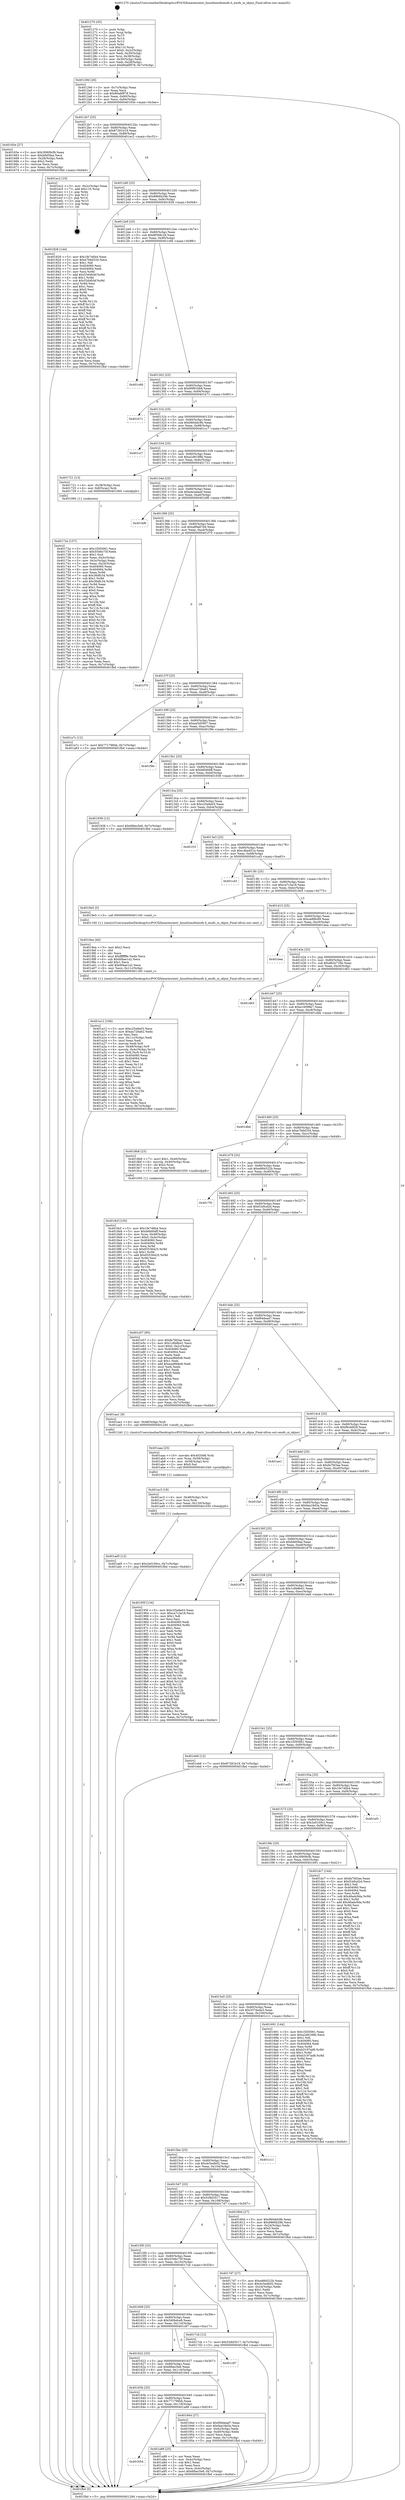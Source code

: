 digraph "0x401270" {
  label = "0x401270 (/mnt/c/Users/mathe/Desktop/tcc/POCII/binaries/extr_linuxfsexofsexofs.h_exofs_oi_objno_Final-ollvm.out::main(0))"
  labelloc = "t"
  node[shape=record]

  Entry [label="",width=0.3,height=0.3,shape=circle,fillcolor=black,style=filled]
  "0x40129d" [label="{
     0x40129d [26]\l
     | [instrs]\l
     &nbsp;&nbsp;0x40129d \<+3\>: mov -0x7c(%rbp),%eax\l
     &nbsp;&nbsp;0x4012a0 \<+2\>: mov %eax,%ecx\l
     &nbsp;&nbsp;0x4012a2 \<+6\>: sub $0x80a6f978,%ecx\l
     &nbsp;&nbsp;0x4012a8 \<+3\>: mov %eax,-0x80(%rbp)\l
     &nbsp;&nbsp;0x4012ab \<+6\>: mov %ecx,-0x84(%rbp)\l
     &nbsp;&nbsp;0x4012b1 \<+6\>: je 000000000040165e \<main+0x3ee\>\l
  }"]
  "0x40165e" [label="{
     0x40165e [27]\l
     | [instrs]\l
     &nbsp;&nbsp;0x40165e \<+5\>: mov $0x30809cfb,%eax\l
     &nbsp;&nbsp;0x401663 \<+5\>: mov $0xb9d5fae,%ecx\l
     &nbsp;&nbsp;0x401668 \<+3\>: mov -0x28(%rbp),%edx\l
     &nbsp;&nbsp;0x40166b \<+3\>: cmp $0x2,%edx\l
     &nbsp;&nbsp;0x40166e \<+3\>: cmovne %ecx,%eax\l
     &nbsp;&nbsp;0x401671 \<+3\>: mov %eax,-0x7c(%rbp)\l
     &nbsp;&nbsp;0x401674 \<+5\>: jmp 0000000000401fbd \<main+0xd4d\>\l
  }"]
  "0x4012b7" [label="{
     0x4012b7 [25]\l
     | [instrs]\l
     &nbsp;&nbsp;0x4012b7 \<+5\>: jmp 00000000004012bc \<main+0x4c\>\l
     &nbsp;&nbsp;0x4012bc \<+3\>: mov -0x80(%rbp),%eax\l
     &nbsp;&nbsp;0x4012bf \<+5\>: sub $0x87281b19,%eax\l
     &nbsp;&nbsp;0x4012c4 \<+6\>: mov %eax,-0x88(%rbp)\l
     &nbsp;&nbsp;0x4012ca \<+6\>: je 0000000000401ec2 \<main+0xc52\>\l
  }"]
  "0x401fbd" [label="{
     0x401fbd [5]\l
     | [instrs]\l
     &nbsp;&nbsp;0x401fbd \<+5\>: jmp 000000000040129d \<main+0x2d\>\l
  }"]
  "0x401270" [label="{
     0x401270 [45]\l
     | [instrs]\l
     &nbsp;&nbsp;0x401270 \<+1\>: push %rbp\l
     &nbsp;&nbsp;0x401271 \<+3\>: mov %rsp,%rbp\l
     &nbsp;&nbsp;0x401274 \<+2\>: push %r15\l
     &nbsp;&nbsp;0x401276 \<+2\>: push %r14\l
     &nbsp;&nbsp;0x401278 \<+2\>: push %r12\l
     &nbsp;&nbsp;0x40127a \<+1\>: push %rbx\l
     &nbsp;&nbsp;0x40127b \<+7\>: sub $0x110,%rsp\l
     &nbsp;&nbsp;0x401282 \<+7\>: movl $0x0,-0x2c(%rbp)\l
     &nbsp;&nbsp;0x401289 \<+3\>: mov %edi,-0x30(%rbp)\l
     &nbsp;&nbsp;0x40128c \<+4\>: mov %rsi,-0x38(%rbp)\l
     &nbsp;&nbsp;0x401290 \<+3\>: mov -0x30(%rbp),%edi\l
     &nbsp;&nbsp;0x401293 \<+3\>: mov %edi,-0x28(%rbp)\l
     &nbsp;&nbsp;0x401296 \<+7\>: movl $0x80a6f978,-0x7c(%rbp)\l
  }"]
  Exit [label="",width=0.3,height=0.3,shape=circle,fillcolor=black,style=filled,peripheries=2]
  "0x401ec2" [label="{
     0x401ec2 [19]\l
     | [instrs]\l
     &nbsp;&nbsp;0x401ec2 \<+3\>: mov -0x2c(%rbp),%eax\l
     &nbsp;&nbsp;0x401ec5 \<+7\>: add $0x110,%rsp\l
     &nbsp;&nbsp;0x401ecc \<+1\>: pop %rbx\l
     &nbsp;&nbsp;0x401ecd \<+2\>: pop %r12\l
     &nbsp;&nbsp;0x401ecf \<+2\>: pop %r14\l
     &nbsp;&nbsp;0x401ed1 \<+2\>: pop %r15\l
     &nbsp;&nbsp;0x401ed3 \<+1\>: pop %rbp\l
     &nbsp;&nbsp;0x401ed4 \<+1\>: ret\l
  }"]
  "0x4012d0" [label="{
     0x4012d0 [25]\l
     | [instrs]\l
     &nbsp;&nbsp;0x4012d0 \<+5\>: jmp 00000000004012d5 \<main+0x65\>\l
     &nbsp;&nbsp;0x4012d5 \<+3\>: mov -0x80(%rbp),%eax\l
     &nbsp;&nbsp;0x4012d8 \<+5\>: sub $0x8866b29b,%eax\l
     &nbsp;&nbsp;0x4012dd \<+6\>: mov %eax,-0x8c(%rbp)\l
     &nbsp;&nbsp;0x4012e3 \<+6\>: je 0000000000401828 \<main+0x5b8\>\l
  }"]
  "0x401ad5" [label="{
     0x401ad5 [12]\l
     | [instrs]\l
     &nbsp;&nbsp;0x401ad5 \<+7\>: movl $0x2e0100cc,-0x7c(%rbp)\l
     &nbsp;&nbsp;0x401adc \<+5\>: jmp 0000000000401fbd \<main+0xd4d\>\l
  }"]
  "0x401828" [label="{
     0x401828 [144]\l
     | [instrs]\l
     &nbsp;&nbsp;0x401828 \<+5\>: mov $0x1fe746b4,%eax\l
     &nbsp;&nbsp;0x40182d \<+5\>: mov $0xe7b6d334,%ecx\l
     &nbsp;&nbsp;0x401832 \<+2\>: mov $0x1,%dl\l
     &nbsp;&nbsp;0x401834 \<+7\>: mov 0x404060,%esi\l
     &nbsp;&nbsp;0x40183b \<+7\>: mov 0x404064,%edi\l
     &nbsp;&nbsp;0x401842 \<+3\>: mov %esi,%r8d\l
     &nbsp;&nbsp;0x401845 \<+7\>: add $0x53d4fcbf,%r8d\l
     &nbsp;&nbsp;0x40184c \<+4\>: sub $0x1,%r8d\l
     &nbsp;&nbsp;0x401850 \<+7\>: sub $0x53d4fcbf,%r8d\l
     &nbsp;&nbsp;0x401857 \<+4\>: imul %r8d,%esi\l
     &nbsp;&nbsp;0x40185b \<+3\>: and $0x1,%esi\l
     &nbsp;&nbsp;0x40185e \<+3\>: cmp $0x0,%esi\l
     &nbsp;&nbsp;0x401861 \<+4\>: sete %r9b\l
     &nbsp;&nbsp;0x401865 \<+3\>: cmp $0xa,%edi\l
     &nbsp;&nbsp;0x401868 \<+4\>: setl %r10b\l
     &nbsp;&nbsp;0x40186c \<+3\>: mov %r9b,%r11b\l
     &nbsp;&nbsp;0x40186f \<+4\>: xor $0xff,%r11b\l
     &nbsp;&nbsp;0x401873 \<+3\>: mov %r10b,%bl\l
     &nbsp;&nbsp;0x401876 \<+3\>: xor $0xff,%bl\l
     &nbsp;&nbsp;0x401879 \<+3\>: xor $0x1,%dl\l
     &nbsp;&nbsp;0x40187c \<+3\>: mov %r11b,%r14b\l
     &nbsp;&nbsp;0x40187f \<+4\>: and $0xff,%r14b\l
     &nbsp;&nbsp;0x401883 \<+3\>: and %dl,%r9b\l
     &nbsp;&nbsp;0x401886 \<+3\>: mov %bl,%r15b\l
     &nbsp;&nbsp;0x401889 \<+4\>: and $0xff,%r15b\l
     &nbsp;&nbsp;0x40188d \<+3\>: and %dl,%r10b\l
     &nbsp;&nbsp;0x401890 \<+3\>: or %r9b,%r14b\l
     &nbsp;&nbsp;0x401893 \<+3\>: or %r10b,%r15b\l
     &nbsp;&nbsp;0x401896 \<+3\>: xor %r15b,%r14b\l
     &nbsp;&nbsp;0x401899 \<+3\>: or %bl,%r11b\l
     &nbsp;&nbsp;0x40189c \<+4\>: xor $0xff,%r11b\l
     &nbsp;&nbsp;0x4018a0 \<+3\>: or $0x1,%dl\l
     &nbsp;&nbsp;0x4018a3 \<+3\>: and %dl,%r11b\l
     &nbsp;&nbsp;0x4018a6 \<+3\>: or %r11b,%r14b\l
     &nbsp;&nbsp;0x4018a9 \<+4\>: test $0x1,%r14b\l
     &nbsp;&nbsp;0x4018ad \<+3\>: cmovne %ecx,%eax\l
     &nbsp;&nbsp;0x4018b0 \<+3\>: mov %eax,-0x7c(%rbp)\l
     &nbsp;&nbsp;0x4018b3 \<+5\>: jmp 0000000000401fbd \<main+0xd4d\>\l
  }"]
  "0x4012e9" [label="{
     0x4012e9 [25]\l
     | [instrs]\l
     &nbsp;&nbsp;0x4012e9 \<+5\>: jmp 00000000004012ee \<main+0x7e\>\l
     &nbsp;&nbsp;0x4012ee \<+3\>: mov -0x80(%rbp),%eax\l
     &nbsp;&nbsp;0x4012f1 \<+5\>: sub $0x8f368c2d,%eax\l
     &nbsp;&nbsp;0x4012f6 \<+6\>: mov %eax,-0x90(%rbp)\l
     &nbsp;&nbsp;0x4012fc \<+6\>: je 0000000000401c66 \<main+0x9f6\>\l
  }"]
  "0x401ac3" [label="{
     0x401ac3 [18]\l
     | [instrs]\l
     &nbsp;&nbsp;0x401ac3 \<+4\>: mov -0x48(%rbp),%rsi\l
     &nbsp;&nbsp;0x401ac7 \<+3\>: mov %rsi,%rdi\l
     &nbsp;&nbsp;0x401aca \<+6\>: mov %eax,-0x120(%rbp)\l
     &nbsp;&nbsp;0x401ad0 \<+5\>: call 0000000000401030 \<free@plt\>\l
     | [calls]\l
     &nbsp;&nbsp;0x401030 \{1\} (unknown)\l
  }"]
  "0x401c66" [label="{
     0x401c66\l
  }", style=dashed]
  "0x401302" [label="{
     0x401302 [25]\l
     | [instrs]\l
     &nbsp;&nbsp;0x401302 \<+5\>: jmp 0000000000401307 \<main+0x97\>\l
     &nbsp;&nbsp;0x401307 \<+3\>: mov -0x80(%rbp),%eax\l
     &nbsp;&nbsp;0x40130a \<+5\>: sub $0x90f91bb8,%eax\l
     &nbsp;&nbsp;0x40130f \<+6\>: mov %eax,-0x94(%rbp)\l
     &nbsp;&nbsp;0x401315 \<+6\>: je 0000000000401b71 \<main+0x901\>\l
  }"]
  "0x401aaa" [label="{
     0x401aaa [25]\l
     | [instrs]\l
     &nbsp;&nbsp;0x401aaa \<+10\>: movabs $0x4020d6,%rdi\l
     &nbsp;&nbsp;0x401ab4 \<+4\>: mov %rax,-0x58(%rbp)\l
     &nbsp;&nbsp;0x401ab8 \<+4\>: mov -0x58(%rbp),%rsi\l
     &nbsp;&nbsp;0x401abc \<+2\>: mov $0x0,%al\l
     &nbsp;&nbsp;0x401abe \<+5\>: call 0000000000401040 \<printf@plt\>\l
     | [calls]\l
     &nbsp;&nbsp;0x401040 \{1\} (unknown)\l
  }"]
  "0x401b71" [label="{
     0x401b71\l
  }", style=dashed]
  "0x40131b" [label="{
     0x40131b [25]\l
     | [instrs]\l
     &nbsp;&nbsp;0x40131b \<+5\>: jmp 0000000000401320 \<main+0xb0\>\l
     &nbsp;&nbsp;0x401320 \<+3\>: mov -0x80(%rbp),%eax\l
     &nbsp;&nbsp;0x401323 \<+5\>: sub $0x960ddc9b,%eax\l
     &nbsp;&nbsp;0x401328 \<+6\>: mov %eax,-0x98(%rbp)\l
     &nbsp;&nbsp;0x40132e \<+6\>: je 0000000000401cc7 \<main+0xa57\>\l
  }"]
  "0x401654" [label="{
     0x401654\l
  }", style=dashed]
  "0x401cc7" [label="{
     0x401cc7\l
  }", style=dashed]
  "0x401334" [label="{
     0x401334 [25]\l
     | [instrs]\l
     &nbsp;&nbsp;0x401334 \<+5\>: jmp 0000000000401339 \<main+0xc9\>\l
     &nbsp;&nbsp;0x401339 \<+3\>: mov -0x80(%rbp),%eax\l
     &nbsp;&nbsp;0x40133c \<+5\>: sub $0xa2d6188b,%eax\l
     &nbsp;&nbsp;0x401341 \<+6\>: mov %eax,-0x9c(%rbp)\l
     &nbsp;&nbsp;0x401347 \<+6\>: je 0000000000401721 \<main+0x4b1\>\l
  }"]
  "0x401a88" [label="{
     0x401a88 [25]\l
     | [instrs]\l
     &nbsp;&nbsp;0x401a88 \<+2\>: xor %eax,%eax\l
     &nbsp;&nbsp;0x401a8a \<+3\>: mov -0x4c(%rbp),%ecx\l
     &nbsp;&nbsp;0x401a8d \<+3\>: sub $0x1,%eax\l
     &nbsp;&nbsp;0x401a90 \<+2\>: sub %eax,%ecx\l
     &nbsp;&nbsp;0x401a92 \<+3\>: mov %ecx,-0x4c(%rbp)\l
     &nbsp;&nbsp;0x401a95 \<+7\>: movl $0x6fbec5e6,-0x7c(%rbp)\l
     &nbsp;&nbsp;0x401a9c \<+5\>: jmp 0000000000401fbd \<main+0xd4d\>\l
  }"]
  "0x401721" [label="{
     0x401721 [13]\l
     | [instrs]\l
     &nbsp;&nbsp;0x401721 \<+4\>: mov -0x38(%rbp),%rax\l
     &nbsp;&nbsp;0x401725 \<+4\>: mov 0x8(%rax),%rdi\l
     &nbsp;&nbsp;0x401729 \<+5\>: call 0000000000401060 \<atoi@plt\>\l
     | [calls]\l
     &nbsp;&nbsp;0x401060 \{1\} (unknown)\l
  }"]
  "0x40134d" [label="{
     0x40134d [25]\l
     | [instrs]\l
     &nbsp;&nbsp;0x40134d \<+5\>: jmp 0000000000401352 \<main+0xe2\>\l
     &nbsp;&nbsp;0x401352 \<+3\>: mov -0x80(%rbp),%eax\l
     &nbsp;&nbsp;0x401355 \<+5\>: sub $0xa4cadaa0,%eax\l
     &nbsp;&nbsp;0x40135a \<+6\>: mov %eax,-0xa0(%rbp)\l
     &nbsp;&nbsp;0x401360 \<+6\>: je 0000000000401bf6 \<main+0x986\>\l
  }"]
  "0x401a12" [label="{
     0x401a12 [106]\l
     | [instrs]\l
     &nbsp;&nbsp;0x401a12 \<+5\>: mov $0xc25a9a03,%ecx\l
     &nbsp;&nbsp;0x401a17 \<+5\>: mov $0xaa726a62,%edx\l
     &nbsp;&nbsp;0x401a1c \<+2\>: xor %esi,%esi\l
     &nbsp;&nbsp;0x401a1e \<+6\>: mov -0x11c(%rbp),%edi\l
     &nbsp;&nbsp;0x401a24 \<+3\>: imul %eax,%edi\l
     &nbsp;&nbsp;0x401a27 \<+3\>: movslq %edi,%r8\l
     &nbsp;&nbsp;0x401a2a \<+4\>: mov -0x48(%rbp),%r9\l
     &nbsp;&nbsp;0x401a2e \<+4\>: movslq -0x4c(%rbp),%r10\l
     &nbsp;&nbsp;0x401a32 \<+4\>: mov %r8,(%r9,%r10,8)\l
     &nbsp;&nbsp;0x401a36 \<+7\>: mov 0x404060,%eax\l
     &nbsp;&nbsp;0x401a3d \<+7\>: mov 0x404064,%edi\l
     &nbsp;&nbsp;0x401a44 \<+3\>: sub $0x1,%esi\l
     &nbsp;&nbsp;0x401a47 \<+3\>: mov %eax,%r11d\l
     &nbsp;&nbsp;0x401a4a \<+3\>: add %esi,%r11d\l
     &nbsp;&nbsp;0x401a4d \<+4\>: imul %r11d,%eax\l
     &nbsp;&nbsp;0x401a51 \<+3\>: and $0x1,%eax\l
     &nbsp;&nbsp;0x401a54 \<+3\>: cmp $0x0,%eax\l
     &nbsp;&nbsp;0x401a57 \<+3\>: sete %bl\l
     &nbsp;&nbsp;0x401a5a \<+3\>: cmp $0xa,%edi\l
     &nbsp;&nbsp;0x401a5d \<+4\>: setl %r14b\l
     &nbsp;&nbsp;0x401a61 \<+3\>: mov %bl,%r15b\l
     &nbsp;&nbsp;0x401a64 \<+3\>: and %r14b,%r15b\l
     &nbsp;&nbsp;0x401a67 \<+3\>: xor %r14b,%bl\l
     &nbsp;&nbsp;0x401a6a \<+3\>: or %bl,%r15b\l
     &nbsp;&nbsp;0x401a6d \<+4\>: test $0x1,%r15b\l
     &nbsp;&nbsp;0x401a71 \<+3\>: cmovne %edx,%ecx\l
     &nbsp;&nbsp;0x401a74 \<+3\>: mov %ecx,-0x7c(%rbp)\l
     &nbsp;&nbsp;0x401a77 \<+5\>: jmp 0000000000401fbd \<main+0xd4d\>\l
  }"]
  "0x401bf6" [label="{
     0x401bf6\l
  }", style=dashed]
  "0x401366" [label="{
     0x401366 [25]\l
     | [instrs]\l
     &nbsp;&nbsp;0x401366 \<+5\>: jmp 000000000040136b \<main+0xfb\>\l
     &nbsp;&nbsp;0x40136b \<+3\>: mov -0x80(%rbp),%eax\l
     &nbsp;&nbsp;0x40136e \<+5\>: sub $0xa89a87d4,%eax\l
     &nbsp;&nbsp;0x401373 \<+6\>: mov %eax,-0xa4(%rbp)\l
     &nbsp;&nbsp;0x401379 \<+6\>: je 0000000000401f70 \<main+0xd00\>\l
  }"]
  "0x4019ea" [label="{
     0x4019ea [40]\l
     | [instrs]\l
     &nbsp;&nbsp;0x4019ea \<+5\>: mov $0x2,%ecx\l
     &nbsp;&nbsp;0x4019ef \<+1\>: cltd\l
     &nbsp;&nbsp;0x4019f0 \<+2\>: idiv %ecx\l
     &nbsp;&nbsp;0x4019f2 \<+6\>: imul $0xfffffffe,%edx,%ecx\l
     &nbsp;&nbsp;0x4019f8 \<+6\>: sub $0x6f4ae1a2,%ecx\l
     &nbsp;&nbsp;0x4019fe \<+3\>: add $0x1,%ecx\l
     &nbsp;&nbsp;0x401a01 \<+6\>: add $0x6f4ae1a2,%ecx\l
     &nbsp;&nbsp;0x401a07 \<+6\>: mov %ecx,-0x11c(%rbp)\l
     &nbsp;&nbsp;0x401a0d \<+5\>: call 0000000000401160 \<next_i\>\l
     | [calls]\l
     &nbsp;&nbsp;0x401160 \{1\} (/mnt/c/Users/mathe/Desktop/tcc/POCII/binaries/extr_linuxfsexofsexofs.h_exofs_oi_objno_Final-ollvm.out::next_i)\l
  }"]
  "0x401f70" [label="{
     0x401f70\l
  }", style=dashed]
  "0x40137f" [label="{
     0x40137f [25]\l
     | [instrs]\l
     &nbsp;&nbsp;0x40137f \<+5\>: jmp 0000000000401384 \<main+0x114\>\l
     &nbsp;&nbsp;0x401384 \<+3\>: mov -0x80(%rbp),%eax\l
     &nbsp;&nbsp;0x401387 \<+5\>: sub $0xaa726a62,%eax\l
     &nbsp;&nbsp;0x40138c \<+6\>: mov %eax,-0xa8(%rbp)\l
     &nbsp;&nbsp;0x401392 \<+6\>: je 0000000000401a7c \<main+0x80c\>\l
  }"]
  "0x40163b" [label="{
     0x40163b [25]\l
     | [instrs]\l
     &nbsp;&nbsp;0x40163b \<+5\>: jmp 0000000000401640 \<main+0x3d0\>\l
     &nbsp;&nbsp;0x401640 \<+3\>: mov -0x80(%rbp),%eax\l
     &nbsp;&nbsp;0x401643 \<+5\>: sub $0x771796bb,%eax\l
     &nbsp;&nbsp;0x401648 \<+6\>: mov %eax,-0x118(%rbp)\l
     &nbsp;&nbsp;0x40164e \<+6\>: je 0000000000401a88 \<main+0x818\>\l
  }"]
  "0x401a7c" [label="{
     0x401a7c [12]\l
     | [instrs]\l
     &nbsp;&nbsp;0x401a7c \<+7\>: movl $0x771796bb,-0x7c(%rbp)\l
     &nbsp;&nbsp;0x401a83 \<+5\>: jmp 0000000000401fbd \<main+0xd4d\>\l
  }"]
  "0x401398" [label="{
     0x401398 [25]\l
     | [instrs]\l
     &nbsp;&nbsp;0x401398 \<+5\>: jmp 000000000040139d \<main+0x12d\>\l
     &nbsp;&nbsp;0x40139d \<+3\>: mov -0x80(%rbp),%eax\l
     &nbsp;&nbsp;0x4013a0 \<+5\>: sub $0xae5d5907,%eax\l
     &nbsp;&nbsp;0x4013a5 \<+6\>: mov %eax,-0xac(%rbp)\l
     &nbsp;&nbsp;0x4013ab \<+6\>: je 0000000000401f9e \<main+0xd2e\>\l
  }"]
  "0x401944" [label="{
     0x401944 [27]\l
     | [instrs]\l
     &nbsp;&nbsp;0x401944 \<+5\>: mov $0xf94dead7,%eax\l
     &nbsp;&nbsp;0x401949 \<+5\>: mov $0xfaa18d3a,%ecx\l
     &nbsp;&nbsp;0x40194e \<+3\>: mov -0x4c(%rbp),%edx\l
     &nbsp;&nbsp;0x401951 \<+3\>: cmp -0x40(%rbp),%edx\l
     &nbsp;&nbsp;0x401954 \<+3\>: cmovl %ecx,%eax\l
     &nbsp;&nbsp;0x401957 \<+3\>: mov %eax,-0x7c(%rbp)\l
     &nbsp;&nbsp;0x40195a \<+5\>: jmp 0000000000401fbd \<main+0xd4d\>\l
  }"]
  "0x401f9e" [label="{
     0x401f9e\l
  }", style=dashed]
  "0x4013b1" [label="{
     0x4013b1 [25]\l
     | [instrs]\l
     &nbsp;&nbsp;0x4013b1 \<+5\>: jmp 00000000004013b6 \<main+0x146\>\l
     &nbsp;&nbsp;0x4013b6 \<+3\>: mov -0x80(%rbp),%eax\l
     &nbsp;&nbsp;0x4013b9 \<+5\>: sub $0xb6bfd4ff,%eax\l
     &nbsp;&nbsp;0x4013be \<+6\>: mov %eax,-0xb0(%rbp)\l
     &nbsp;&nbsp;0x4013c4 \<+6\>: je 0000000000401938 \<main+0x6c8\>\l
  }"]
  "0x401622" [label="{
     0x401622 [25]\l
     | [instrs]\l
     &nbsp;&nbsp;0x401622 \<+5\>: jmp 0000000000401627 \<main+0x3b7\>\l
     &nbsp;&nbsp;0x401627 \<+3\>: mov -0x80(%rbp),%eax\l
     &nbsp;&nbsp;0x40162a \<+5\>: sub $0x6fbec5e6,%eax\l
     &nbsp;&nbsp;0x40162f \<+6\>: mov %eax,-0x114(%rbp)\l
     &nbsp;&nbsp;0x401635 \<+6\>: je 0000000000401944 \<main+0x6d4\>\l
  }"]
  "0x401938" [label="{
     0x401938 [12]\l
     | [instrs]\l
     &nbsp;&nbsp;0x401938 \<+7\>: movl $0x6fbec5e6,-0x7c(%rbp)\l
     &nbsp;&nbsp;0x40193f \<+5\>: jmp 0000000000401fbd \<main+0xd4d\>\l
  }"]
  "0x4013ca" [label="{
     0x4013ca [25]\l
     | [instrs]\l
     &nbsp;&nbsp;0x4013ca \<+5\>: jmp 00000000004013cf \<main+0x15f\>\l
     &nbsp;&nbsp;0x4013cf \<+3\>: mov -0x80(%rbp),%eax\l
     &nbsp;&nbsp;0x4013d2 \<+5\>: sub $0xc25a9a03,%eax\l
     &nbsp;&nbsp;0x4013d7 \<+6\>: mov %eax,-0xb4(%rbp)\l
     &nbsp;&nbsp;0x4013dd \<+6\>: je 0000000000401f1f \<main+0xcaf\>\l
  }"]
  "0x401c87" [label="{
     0x401c87\l
  }", style=dashed]
  "0x401f1f" [label="{
     0x401f1f\l
  }", style=dashed]
  "0x4013e3" [label="{
     0x4013e3 [25]\l
     | [instrs]\l
     &nbsp;&nbsp;0x4013e3 \<+5\>: jmp 00000000004013e8 \<main+0x178\>\l
     &nbsp;&nbsp;0x4013e8 \<+3\>: mov -0x80(%rbp),%eax\l
     &nbsp;&nbsp;0x4013eb \<+5\>: sub $0xc4bed51e,%eax\l
     &nbsp;&nbsp;0x4013f0 \<+6\>: mov %eax,-0xb8(%rbp)\l
     &nbsp;&nbsp;0x4013f6 \<+6\>: je 0000000000401cd3 \<main+0xa63\>\l
  }"]
  "0x4018cf" [label="{
     0x4018cf [105]\l
     | [instrs]\l
     &nbsp;&nbsp;0x4018cf \<+5\>: mov $0x1fe746b4,%ecx\l
     &nbsp;&nbsp;0x4018d4 \<+5\>: mov $0xb6bfd4ff,%edx\l
     &nbsp;&nbsp;0x4018d9 \<+4\>: mov %rax,-0x48(%rbp)\l
     &nbsp;&nbsp;0x4018dd \<+7\>: movl $0x0,-0x4c(%rbp)\l
     &nbsp;&nbsp;0x4018e4 \<+7\>: mov 0x404060,%esi\l
     &nbsp;&nbsp;0x4018eb \<+8\>: mov 0x404064,%r8d\l
     &nbsp;&nbsp;0x4018f3 \<+3\>: mov %esi,%r9d\l
     &nbsp;&nbsp;0x4018f6 \<+7\>: sub $0x65536425,%r9d\l
     &nbsp;&nbsp;0x4018fd \<+4\>: sub $0x1,%r9d\l
     &nbsp;&nbsp;0x401901 \<+7\>: add $0x65536425,%r9d\l
     &nbsp;&nbsp;0x401908 \<+4\>: imul %r9d,%esi\l
     &nbsp;&nbsp;0x40190c \<+3\>: and $0x1,%esi\l
     &nbsp;&nbsp;0x40190f \<+3\>: cmp $0x0,%esi\l
     &nbsp;&nbsp;0x401912 \<+4\>: sete %r10b\l
     &nbsp;&nbsp;0x401916 \<+4\>: cmp $0xa,%r8d\l
     &nbsp;&nbsp;0x40191a \<+4\>: setl %r11b\l
     &nbsp;&nbsp;0x40191e \<+3\>: mov %r10b,%bl\l
     &nbsp;&nbsp;0x401921 \<+3\>: and %r11b,%bl\l
     &nbsp;&nbsp;0x401924 \<+3\>: xor %r11b,%r10b\l
     &nbsp;&nbsp;0x401927 \<+3\>: or %r10b,%bl\l
     &nbsp;&nbsp;0x40192a \<+3\>: test $0x1,%bl\l
     &nbsp;&nbsp;0x40192d \<+3\>: cmovne %edx,%ecx\l
     &nbsp;&nbsp;0x401930 \<+3\>: mov %ecx,-0x7c(%rbp)\l
     &nbsp;&nbsp;0x401933 \<+5\>: jmp 0000000000401fbd \<main+0xd4d\>\l
  }"]
  "0x401cd3" [label="{
     0x401cd3\l
  }", style=dashed]
  "0x4013fc" [label="{
     0x4013fc [25]\l
     | [instrs]\l
     &nbsp;&nbsp;0x4013fc \<+5\>: jmp 0000000000401401 \<main+0x191\>\l
     &nbsp;&nbsp;0x401401 \<+3\>: mov -0x80(%rbp),%eax\l
     &nbsp;&nbsp;0x401404 \<+5\>: sub $0xca7c3a18,%eax\l
     &nbsp;&nbsp;0x401409 \<+6\>: mov %eax,-0xbc(%rbp)\l
     &nbsp;&nbsp;0x40140f \<+6\>: je 00000000004019e5 \<main+0x775\>\l
  }"]
  "0x401609" [label="{
     0x401609 [25]\l
     | [instrs]\l
     &nbsp;&nbsp;0x401609 \<+5\>: jmp 000000000040160e \<main+0x39e\>\l
     &nbsp;&nbsp;0x40160e \<+3\>: mov -0x80(%rbp),%eax\l
     &nbsp;&nbsp;0x401611 \<+5\>: sub $0x5d0bdce8,%eax\l
     &nbsp;&nbsp;0x401616 \<+6\>: mov %eax,-0x110(%rbp)\l
     &nbsp;&nbsp;0x40161c \<+6\>: je 0000000000401c87 \<main+0xa17\>\l
  }"]
  "0x4019e5" [label="{
     0x4019e5 [5]\l
     | [instrs]\l
     &nbsp;&nbsp;0x4019e5 \<+5\>: call 0000000000401160 \<next_i\>\l
     | [calls]\l
     &nbsp;&nbsp;0x401160 \{1\} (/mnt/c/Users/mathe/Desktop/tcc/POCII/binaries/extr_linuxfsexofsexofs.h_exofs_oi_objno_Final-ollvm.out::next_i)\l
  }"]
  "0x401415" [label="{
     0x401415 [25]\l
     | [instrs]\l
     &nbsp;&nbsp;0x401415 \<+5\>: jmp 000000000040141a \<main+0x1aa\>\l
     &nbsp;&nbsp;0x40141a \<+3\>: mov -0x80(%rbp),%eax\l
     &nbsp;&nbsp;0x40141d \<+5\>: sub $0xce8f9c69,%eax\l
     &nbsp;&nbsp;0x401422 \<+6\>: mov %eax,-0xc0(%rbp)\l
     &nbsp;&nbsp;0x401428 \<+6\>: je 0000000000401bea \<main+0x97a\>\l
  }"]
  "0x4017cb" [label="{
     0x4017cb [12]\l
     | [instrs]\l
     &nbsp;&nbsp;0x4017cb \<+7\>: movl $0x528d3517,-0x7c(%rbp)\l
     &nbsp;&nbsp;0x4017d2 \<+5\>: jmp 0000000000401fbd \<main+0xd4d\>\l
  }"]
  "0x401bea" [label="{
     0x401bea\l
  }", style=dashed]
  "0x40142e" [label="{
     0x40142e [25]\l
     | [instrs]\l
     &nbsp;&nbsp;0x40142e \<+5\>: jmp 0000000000401433 \<main+0x1c3\>\l
     &nbsp;&nbsp;0x401433 \<+3\>: mov -0x80(%rbp),%eax\l
     &nbsp;&nbsp;0x401436 \<+5\>: sub $0xd62e716b,%eax\l
     &nbsp;&nbsp;0x40143b \<+6\>: mov %eax,-0xc4(%rbp)\l
     &nbsp;&nbsp;0x401441 \<+6\>: je 0000000000401d63 \<main+0xaf3\>\l
  }"]
  "0x4015f0" [label="{
     0x4015f0 [25]\l
     | [instrs]\l
     &nbsp;&nbsp;0x4015f0 \<+5\>: jmp 00000000004015f5 \<main+0x385\>\l
     &nbsp;&nbsp;0x4015f5 \<+3\>: mov -0x80(%rbp),%eax\l
     &nbsp;&nbsp;0x4015f8 \<+5\>: sub $0x5546c75f,%eax\l
     &nbsp;&nbsp;0x4015fd \<+6\>: mov %eax,-0x10c(%rbp)\l
     &nbsp;&nbsp;0x401603 \<+6\>: je 00000000004017cb \<main+0x55b\>\l
  }"]
  "0x401d63" [label="{
     0x401d63\l
  }", style=dashed]
  "0x401447" [label="{
     0x401447 [25]\l
     | [instrs]\l
     &nbsp;&nbsp;0x401447 \<+5\>: jmp 000000000040144c \<main+0x1dc\>\l
     &nbsp;&nbsp;0x40144c \<+3\>: mov -0x80(%rbp),%eax\l
     &nbsp;&nbsp;0x40144f \<+5\>: sub $0xe16098e7,%eax\l
     &nbsp;&nbsp;0x401454 \<+6\>: mov %eax,-0xc8(%rbp)\l
     &nbsp;&nbsp;0x40145a \<+6\>: je 0000000000401dbb \<main+0xb4b\>\l
  }"]
  "0x4017d7" [label="{
     0x4017d7 [27]\l
     | [instrs]\l
     &nbsp;&nbsp;0x4017d7 \<+5\>: mov $0xe884522b,%eax\l
     &nbsp;&nbsp;0x4017dc \<+5\>: mov $0x4c5edb02,%ecx\l
     &nbsp;&nbsp;0x4017e1 \<+3\>: mov -0x24(%rbp),%edx\l
     &nbsp;&nbsp;0x4017e4 \<+3\>: cmp $0x1,%edx\l
     &nbsp;&nbsp;0x4017e7 \<+3\>: cmovl %ecx,%eax\l
     &nbsp;&nbsp;0x4017ea \<+3\>: mov %eax,-0x7c(%rbp)\l
     &nbsp;&nbsp;0x4017ed \<+5\>: jmp 0000000000401fbd \<main+0xd4d\>\l
  }"]
  "0x401dbb" [label="{
     0x401dbb\l
  }", style=dashed]
  "0x401460" [label="{
     0x401460 [25]\l
     | [instrs]\l
     &nbsp;&nbsp;0x401460 \<+5\>: jmp 0000000000401465 \<main+0x1f5\>\l
     &nbsp;&nbsp;0x401465 \<+3\>: mov -0x80(%rbp),%eax\l
     &nbsp;&nbsp;0x401468 \<+5\>: sub $0xe7b6d334,%eax\l
     &nbsp;&nbsp;0x40146d \<+6\>: mov %eax,-0xcc(%rbp)\l
     &nbsp;&nbsp;0x401473 \<+6\>: je 00000000004018b8 \<main+0x648\>\l
  }"]
  "0x4015d7" [label="{
     0x4015d7 [25]\l
     | [instrs]\l
     &nbsp;&nbsp;0x4015d7 \<+5\>: jmp 00000000004015dc \<main+0x36c\>\l
     &nbsp;&nbsp;0x4015dc \<+3\>: mov -0x80(%rbp),%eax\l
     &nbsp;&nbsp;0x4015df \<+5\>: sub $0x528d3517,%eax\l
     &nbsp;&nbsp;0x4015e4 \<+6\>: mov %eax,-0x108(%rbp)\l
     &nbsp;&nbsp;0x4015ea \<+6\>: je 00000000004017d7 \<main+0x567\>\l
  }"]
  "0x4018b8" [label="{
     0x4018b8 [23]\l
     | [instrs]\l
     &nbsp;&nbsp;0x4018b8 \<+7\>: movl $0x1,-0x40(%rbp)\l
     &nbsp;&nbsp;0x4018bf \<+4\>: movslq -0x40(%rbp),%rax\l
     &nbsp;&nbsp;0x4018c3 \<+4\>: shl $0x3,%rax\l
     &nbsp;&nbsp;0x4018c7 \<+3\>: mov %rax,%rdi\l
     &nbsp;&nbsp;0x4018ca \<+5\>: call 0000000000401050 \<malloc@plt\>\l
     | [calls]\l
     &nbsp;&nbsp;0x401050 \{1\} (unknown)\l
  }"]
  "0x401479" [label="{
     0x401479 [25]\l
     | [instrs]\l
     &nbsp;&nbsp;0x401479 \<+5\>: jmp 000000000040147e \<main+0x20e\>\l
     &nbsp;&nbsp;0x40147e \<+3\>: mov -0x80(%rbp),%eax\l
     &nbsp;&nbsp;0x401481 \<+5\>: sub $0xe884522b,%eax\l
     &nbsp;&nbsp;0x401486 \<+6\>: mov %eax,-0xd0(%rbp)\l
     &nbsp;&nbsp;0x40148c \<+6\>: je 00000000004017f2 \<main+0x582\>\l
  }"]
  "0x40180d" [label="{
     0x40180d [27]\l
     | [instrs]\l
     &nbsp;&nbsp;0x40180d \<+5\>: mov $0x960ddc9b,%eax\l
     &nbsp;&nbsp;0x401812 \<+5\>: mov $0x8866b29b,%ecx\l
     &nbsp;&nbsp;0x401817 \<+3\>: mov -0x24(%rbp),%edx\l
     &nbsp;&nbsp;0x40181a \<+3\>: cmp $0x0,%edx\l
     &nbsp;&nbsp;0x40181d \<+3\>: cmove %ecx,%eax\l
     &nbsp;&nbsp;0x401820 \<+3\>: mov %eax,-0x7c(%rbp)\l
     &nbsp;&nbsp;0x401823 \<+5\>: jmp 0000000000401fbd \<main+0xd4d\>\l
  }"]
  "0x4017f2" [label="{
     0x4017f2\l
  }", style=dashed]
  "0x401492" [label="{
     0x401492 [25]\l
     | [instrs]\l
     &nbsp;&nbsp;0x401492 \<+5\>: jmp 0000000000401497 \<main+0x227\>\l
     &nbsp;&nbsp;0x401497 \<+3\>: mov -0x80(%rbp),%eax\l
     &nbsp;&nbsp;0x40149a \<+5\>: sub $0xf1b9cd2d,%eax\l
     &nbsp;&nbsp;0x40149f \<+6\>: mov %eax,-0xd4(%rbp)\l
     &nbsp;&nbsp;0x4014a5 \<+6\>: je 0000000000401e57 \<main+0xbe7\>\l
  }"]
  "0x4015be" [label="{
     0x4015be [25]\l
     | [instrs]\l
     &nbsp;&nbsp;0x4015be \<+5\>: jmp 00000000004015c3 \<main+0x353\>\l
     &nbsp;&nbsp;0x4015c3 \<+3\>: mov -0x80(%rbp),%eax\l
     &nbsp;&nbsp;0x4015c6 \<+5\>: sub $0x4c5edb02,%eax\l
     &nbsp;&nbsp;0x4015cb \<+6\>: mov %eax,-0x104(%rbp)\l
     &nbsp;&nbsp;0x4015d1 \<+6\>: je 000000000040180d \<main+0x59d\>\l
  }"]
  "0x401e57" [label="{
     0x401e57 [95]\l
     | [instrs]\l
     &nbsp;&nbsp;0x401e57 \<+5\>: mov $0xfa7fd3ae,%eax\l
     &nbsp;&nbsp;0x401e5c \<+5\>: mov $0x1c6b8b41,%ecx\l
     &nbsp;&nbsp;0x401e61 \<+7\>: movl $0x0,-0x2c(%rbp)\l
     &nbsp;&nbsp;0x401e68 \<+7\>: mov 0x404060,%edx\l
     &nbsp;&nbsp;0x401e6f \<+7\>: mov 0x404064,%esi\l
     &nbsp;&nbsp;0x401e76 \<+2\>: mov %edx,%edi\l
     &nbsp;&nbsp;0x401e78 \<+6\>: sub $0xead6b6e8,%edi\l
     &nbsp;&nbsp;0x401e7e \<+3\>: sub $0x1,%edi\l
     &nbsp;&nbsp;0x401e81 \<+6\>: add $0xead6b6e8,%edi\l
     &nbsp;&nbsp;0x401e87 \<+3\>: imul %edi,%edx\l
     &nbsp;&nbsp;0x401e8a \<+3\>: and $0x1,%edx\l
     &nbsp;&nbsp;0x401e8d \<+3\>: cmp $0x0,%edx\l
     &nbsp;&nbsp;0x401e90 \<+4\>: sete %r8b\l
     &nbsp;&nbsp;0x401e94 \<+3\>: cmp $0xa,%esi\l
     &nbsp;&nbsp;0x401e97 \<+4\>: setl %r9b\l
     &nbsp;&nbsp;0x401e9b \<+3\>: mov %r8b,%r10b\l
     &nbsp;&nbsp;0x401e9e \<+3\>: and %r9b,%r10b\l
     &nbsp;&nbsp;0x401ea1 \<+3\>: xor %r9b,%r8b\l
     &nbsp;&nbsp;0x401ea4 \<+3\>: or %r8b,%r10b\l
     &nbsp;&nbsp;0x401ea7 \<+4\>: test $0x1,%r10b\l
     &nbsp;&nbsp;0x401eab \<+3\>: cmovne %ecx,%eax\l
     &nbsp;&nbsp;0x401eae \<+3\>: mov %eax,-0x7c(%rbp)\l
     &nbsp;&nbsp;0x401eb1 \<+5\>: jmp 0000000000401fbd \<main+0xd4d\>\l
  }"]
  "0x4014ab" [label="{
     0x4014ab [25]\l
     | [instrs]\l
     &nbsp;&nbsp;0x4014ab \<+5\>: jmp 00000000004014b0 \<main+0x240\>\l
     &nbsp;&nbsp;0x4014b0 \<+3\>: mov -0x80(%rbp),%eax\l
     &nbsp;&nbsp;0x4014b3 \<+5\>: sub $0xf94dead7,%eax\l
     &nbsp;&nbsp;0x4014b8 \<+6\>: mov %eax,-0xd8(%rbp)\l
     &nbsp;&nbsp;0x4014be \<+6\>: je 0000000000401aa1 \<main+0x831\>\l
  }"]
  "0x401c11" [label="{
     0x401c11\l
  }", style=dashed]
  "0x401aa1" [label="{
     0x401aa1 [9]\l
     | [instrs]\l
     &nbsp;&nbsp;0x401aa1 \<+4\>: mov -0x48(%rbp),%rdi\l
     &nbsp;&nbsp;0x401aa5 \<+5\>: call 0000000000401240 \<exofs_oi_objno\>\l
     | [calls]\l
     &nbsp;&nbsp;0x401240 \{1\} (/mnt/c/Users/mathe/Desktop/tcc/POCII/binaries/extr_linuxfsexofsexofs.h_exofs_oi_objno_Final-ollvm.out::exofs_oi_objno)\l
  }"]
  "0x4014c4" [label="{
     0x4014c4 [25]\l
     | [instrs]\l
     &nbsp;&nbsp;0x4014c4 \<+5\>: jmp 00000000004014c9 \<main+0x259\>\l
     &nbsp;&nbsp;0x4014c9 \<+3\>: mov -0x80(%rbp),%eax\l
     &nbsp;&nbsp;0x4014cc \<+5\>: sub $0xf9cddf28,%eax\l
     &nbsp;&nbsp;0x4014d1 \<+6\>: mov %eax,-0xdc(%rbp)\l
     &nbsp;&nbsp;0x4014d7 \<+6\>: je 0000000000401ae1 \<main+0x871\>\l
  }"]
  "0x40172e" [label="{
     0x40172e [157]\l
     | [instrs]\l
     &nbsp;&nbsp;0x40172e \<+5\>: mov $0x1f293061,%ecx\l
     &nbsp;&nbsp;0x401733 \<+5\>: mov $0x5546c75f,%edx\l
     &nbsp;&nbsp;0x401738 \<+3\>: mov $0x1,%sil\l
     &nbsp;&nbsp;0x40173b \<+3\>: mov %eax,-0x3c(%rbp)\l
     &nbsp;&nbsp;0x40173e \<+3\>: mov -0x3c(%rbp),%eax\l
     &nbsp;&nbsp;0x401741 \<+3\>: mov %eax,-0x24(%rbp)\l
     &nbsp;&nbsp;0x401744 \<+7\>: mov 0x404060,%eax\l
     &nbsp;&nbsp;0x40174b \<+8\>: mov 0x404064,%r8d\l
     &nbsp;&nbsp;0x401753 \<+3\>: mov %eax,%r9d\l
     &nbsp;&nbsp;0x401756 \<+7\>: sub $0x36dfc34,%r9d\l
     &nbsp;&nbsp;0x40175d \<+4\>: sub $0x1,%r9d\l
     &nbsp;&nbsp;0x401761 \<+7\>: add $0x36dfc34,%r9d\l
     &nbsp;&nbsp;0x401768 \<+4\>: imul %r9d,%eax\l
     &nbsp;&nbsp;0x40176c \<+3\>: and $0x1,%eax\l
     &nbsp;&nbsp;0x40176f \<+3\>: cmp $0x0,%eax\l
     &nbsp;&nbsp;0x401772 \<+4\>: sete %r10b\l
     &nbsp;&nbsp;0x401776 \<+4\>: cmp $0xa,%r8d\l
     &nbsp;&nbsp;0x40177a \<+4\>: setl %r11b\l
     &nbsp;&nbsp;0x40177e \<+3\>: mov %r10b,%bl\l
     &nbsp;&nbsp;0x401781 \<+3\>: xor $0xff,%bl\l
     &nbsp;&nbsp;0x401784 \<+3\>: mov %r11b,%r14b\l
     &nbsp;&nbsp;0x401787 \<+4\>: xor $0xff,%r14b\l
     &nbsp;&nbsp;0x40178b \<+4\>: xor $0x0,%sil\l
     &nbsp;&nbsp;0x40178f \<+3\>: mov %bl,%r15b\l
     &nbsp;&nbsp;0x401792 \<+4\>: and $0x0,%r15b\l
     &nbsp;&nbsp;0x401796 \<+3\>: and %sil,%r10b\l
     &nbsp;&nbsp;0x401799 \<+3\>: mov %r14b,%r12b\l
     &nbsp;&nbsp;0x40179c \<+4\>: and $0x0,%r12b\l
     &nbsp;&nbsp;0x4017a0 \<+3\>: and %sil,%r11b\l
     &nbsp;&nbsp;0x4017a3 \<+3\>: or %r10b,%r15b\l
     &nbsp;&nbsp;0x4017a6 \<+3\>: or %r11b,%r12b\l
     &nbsp;&nbsp;0x4017a9 \<+3\>: xor %r12b,%r15b\l
     &nbsp;&nbsp;0x4017ac \<+3\>: or %r14b,%bl\l
     &nbsp;&nbsp;0x4017af \<+3\>: xor $0xff,%bl\l
     &nbsp;&nbsp;0x4017b2 \<+4\>: or $0x0,%sil\l
     &nbsp;&nbsp;0x4017b6 \<+3\>: and %sil,%bl\l
     &nbsp;&nbsp;0x4017b9 \<+3\>: or %bl,%r15b\l
     &nbsp;&nbsp;0x4017bc \<+4\>: test $0x1,%r15b\l
     &nbsp;&nbsp;0x4017c0 \<+3\>: cmovne %edx,%ecx\l
     &nbsp;&nbsp;0x4017c3 \<+3\>: mov %ecx,-0x7c(%rbp)\l
     &nbsp;&nbsp;0x4017c6 \<+5\>: jmp 0000000000401fbd \<main+0xd4d\>\l
  }"]
  "0x401ae1" [label="{
     0x401ae1\l
  }", style=dashed]
  "0x4014dd" [label="{
     0x4014dd [25]\l
     | [instrs]\l
     &nbsp;&nbsp;0x4014dd \<+5\>: jmp 00000000004014e2 \<main+0x272\>\l
     &nbsp;&nbsp;0x4014e2 \<+3\>: mov -0x80(%rbp),%eax\l
     &nbsp;&nbsp;0x4014e5 \<+5\>: sub $0xfa7fd3ae,%eax\l
     &nbsp;&nbsp;0x4014ea \<+6\>: mov %eax,-0xe0(%rbp)\l
     &nbsp;&nbsp;0x4014f0 \<+6\>: je 0000000000401faf \<main+0xd3f\>\l
  }"]
  "0x4015a5" [label="{
     0x4015a5 [25]\l
     | [instrs]\l
     &nbsp;&nbsp;0x4015a5 \<+5\>: jmp 00000000004015aa \<main+0x33a\>\l
     &nbsp;&nbsp;0x4015aa \<+3\>: mov -0x80(%rbp),%eax\l
     &nbsp;&nbsp;0x4015ad \<+5\>: sub $0x337da4e3,%eax\l
     &nbsp;&nbsp;0x4015b2 \<+6\>: mov %eax,-0x100(%rbp)\l
     &nbsp;&nbsp;0x4015b8 \<+6\>: je 0000000000401c11 \<main+0x9a1\>\l
  }"]
  "0x401faf" [label="{
     0x401faf\l
  }", style=dashed]
  "0x4014f6" [label="{
     0x4014f6 [25]\l
     | [instrs]\l
     &nbsp;&nbsp;0x4014f6 \<+5\>: jmp 00000000004014fb \<main+0x28b\>\l
     &nbsp;&nbsp;0x4014fb \<+3\>: mov -0x80(%rbp),%eax\l
     &nbsp;&nbsp;0x4014fe \<+5\>: sub $0xfaa18d3a,%eax\l
     &nbsp;&nbsp;0x401503 \<+6\>: mov %eax,-0xe4(%rbp)\l
     &nbsp;&nbsp;0x401509 \<+6\>: je 000000000040195f \<main+0x6ef\>\l
  }"]
  "0x401691" [label="{
     0x401691 [144]\l
     | [instrs]\l
     &nbsp;&nbsp;0x401691 \<+5\>: mov $0x1f293061,%eax\l
     &nbsp;&nbsp;0x401696 \<+5\>: mov $0xa2d6188b,%ecx\l
     &nbsp;&nbsp;0x40169b \<+2\>: mov $0x1,%dl\l
     &nbsp;&nbsp;0x40169d \<+7\>: mov 0x404060,%esi\l
     &nbsp;&nbsp;0x4016a4 \<+7\>: mov 0x404064,%edi\l
     &nbsp;&nbsp;0x4016ab \<+3\>: mov %esi,%r8d\l
     &nbsp;&nbsp;0x4016ae \<+7\>: sub $0xb3197ad8,%r8d\l
     &nbsp;&nbsp;0x4016b5 \<+4\>: sub $0x1,%r8d\l
     &nbsp;&nbsp;0x4016b9 \<+7\>: add $0xb3197ad8,%r8d\l
     &nbsp;&nbsp;0x4016c0 \<+4\>: imul %r8d,%esi\l
     &nbsp;&nbsp;0x4016c4 \<+3\>: and $0x1,%esi\l
     &nbsp;&nbsp;0x4016c7 \<+3\>: cmp $0x0,%esi\l
     &nbsp;&nbsp;0x4016ca \<+4\>: sete %r9b\l
     &nbsp;&nbsp;0x4016ce \<+3\>: cmp $0xa,%edi\l
     &nbsp;&nbsp;0x4016d1 \<+4\>: setl %r10b\l
     &nbsp;&nbsp;0x4016d5 \<+3\>: mov %r9b,%r11b\l
     &nbsp;&nbsp;0x4016d8 \<+4\>: xor $0xff,%r11b\l
     &nbsp;&nbsp;0x4016dc \<+3\>: mov %r10b,%bl\l
     &nbsp;&nbsp;0x4016df \<+3\>: xor $0xff,%bl\l
     &nbsp;&nbsp;0x4016e2 \<+3\>: xor $0x1,%dl\l
     &nbsp;&nbsp;0x4016e5 \<+3\>: mov %r11b,%r14b\l
     &nbsp;&nbsp;0x4016e8 \<+4\>: and $0xff,%r14b\l
     &nbsp;&nbsp;0x4016ec \<+3\>: and %dl,%r9b\l
     &nbsp;&nbsp;0x4016ef \<+3\>: mov %bl,%r15b\l
     &nbsp;&nbsp;0x4016f2 \<+4\>: and $0xff,%r15b\l
     &nbsp;&nbsp;0x4016f6 \<+3\>: and %dl,%r10b\l
     &nbsp;&nbsp;0x4016f9 \<+3\>: or %r9b,%r14b\l
     &nbsp;&nbsp;0x4016fc \<+3\>: or %r10b,%r15b\l
     &nbsp;&nbsp;0x4016ff \<+3\>: xor %r15b,%r14b\l
     &nbsp;&nbsp;0x401702 \<+3\>: or %bl,%r11b\l
     &nbsp;&nbsp;0x401705 \<+4\>: xor $0xff,%r11b\l
     &nbsp;&nbsp;0x401709 \<+3\>: or $0x1,%dl\l
     &nbsp;&nbsp;0x40170c \<+3\>: and %dl,%r11b\l
     &nbsp;&nbsp;0x40170f \<+3\>: or %r11b,%r14b\l
     &nbsp;&nbsp;0x401712 \<+4\>: test $0x1,%r14b\l
     &nbsp;&nbsp;0x401716 \<+3\>: cmovne %ecx,%eax\l
     &nbsp;&nbsp;0x401719 \<+3\>: mov %eax,-0x7c(%rbp)\l
     &nbsp;&nbsp;0x40171c \<+5\>: jmp 0000000000401fbd \<main+0xd4d\>\l
  }"]
  "0x40195f" [label="{
     0x40195f [134]\l
     | [instrs]\l
     &nbsp;&nbsp;0x40195f \<+5\>: mov $0xc25a9a03,%eax\l
     &nbsp;&nbsp;0x401964 \<+5\>: mov $0xca7c3a18,%ecx\l
     &nbsp;&nbsp;0x401969 \<+2\>: mov $0x1,%dl\l
     &nbsp;&nbsp;0x40196b \<+2\>: xor %esi,%esi\l
     &nbsp;&nbsp;0x40196d \<+7\>: mov 0x404060,%edi\l
     &nbsp;&nbsp;0x401974 \<+8\>: mov 0x404064,%r8d\l
     &nbsp;&nbsp;0x40197c \<+3\>: sub $0x1,%esi\l
     &nbsp;&nbsp;0x40197f \<+3\>: mov %edi,%r9d\l
     &nbsp;&nbsp;0x401982 \<+3\>: add %esi,%r9d\l
     &nbsp;&nbsp;0x401985 \<+4\>: imul %r9d,%edi\l
     &nbsp;&nbsp;0x401989 \<+3\>: and $0x1,%edi\l
     &nbsp;&nbsp;0x40198c \<+3\>: cmp $0x0,%edi\l
     &nbsp;&nbsp;0x40198f \<+4\>: sete %r10b\l
     &nbsp;&nbsp;0x401993 \<+4\>: cmp $0xa,%r8d\l
     &nbsp;&nbsp;0x401997 \<+4\>: setl %r11b\l
     &nbsp;&nbsp;0x40199b \<+3\>: mov %r10b,%bl\l
     &nbsp;&nbsp;0x40199e \<+3\>: xor $0xff,%bl\l
     &nbsp;&nbsp;0x4019a1 \<+3\>: mov %r11b,%r14b\l
     &nbsp;&nbsp;0x4019a4 \<+4\>: xor $0xff,%r14b\l
     &nbsp;&nbsp;0x4019a8 \<+3\>: xor $0x0,%dl\l
     &nbsp;&nbsp;0x4019ab \<+3\>: mov %bl,%r15b\l
     &nbsp;&nbsp;0x4019ae \<+4\>: and $0x0,%r15b\l
     &nbsp;&nbsp;0x4019b2 \<+3\>: and %dl,%r10b\l
     &nbsp;&nbsp;0x4019b5 \<+3\>: mov %r14b,%r12b\l
     &nbsp;&nbsp;0x4019b8 \<+4\>: and $0x0,%r12b\l
     &nbsp;&nbsp;0x4019bc \<+3\>: and %dl,%r11b\l
     &nbsp;&nbsp;0x4019bf \<+3\>: or %r10b,%r15b\l
     &nbsp;&nbsp;0x4019c2 \<+3\>: or %r11b,%r12b\l
     &nbsp;&nbsp;0x4019c5 \<+3\>: xor %r12b,%r15b\l
     &nbsp;&nbsp;0x4019c8 \<+3\>: or %r14b,%bl\l
     &nbsp;&nbsp;0x4019cb \<+3\>: xor $0xff,%bl\l
     &nbsp;&nbsp;0x4019ce \<+3\>: or $0x0,%dl\l
     &nbsp;&nbsp;0x4019d1 \<+2\>: and %dl,%bl\l
     &nbsp;&nbsp;0x4019d3 \<+3\>: or %bl,%r15b\l
     &nbsp;&nbsp;0x4019d6 \<+4\>: test $0x1,%r15b\l
     &nbsp;&nbsp;0x4019da \<+3\>: cmovne %ecx,%eax\l
     &nbsp;&nbsp;0x4019dd \<+3\>: mov %eax,-0x7c(%rbp)\l
     &nbsp;&nbsp;0x4019e0 \<+5\>: jmp 0000000000401fbd \<main+0xd4d\>\l
  }"]
  "0x40150f" [label="{
     0x40150f [25]\l
     | [instrs]\l
     &nbsp;&nbsp;0x40150f \<+5\>: jmp 0000000000401514 \<main+0x2a4\>\l
     &nbsp;&nbsp;0x401514 \<+3\>: mov -0x80(%rbp),%eax\l
     &nbsp;&nbsp;0x401517 \<+5\>: sub $0xb9d5fae,%eax\l
     &nbsp;&nbsp;0x40151c \<+6\>: mov %eax,-0xe8(%rbp)\l
     &nbsp;&nbsp;0x401522 \<+6\>: je 0000000000401679 \<main+0x409\>\l
  }"]
  "0x40158c" [label="{
     0x40158c [25]\l
     | [instrs]\l
     &nbsp;&nbsp;0x40158c \<+5\>: jmp 0000000000401591 \<main+0x321\>\l
     &nbsp;&nbsp;0x401591 \<+3\>: mov -0x80(%rbp),%eax\l
     &nbsp;&nbsp;0x401594 \<+5\>: sub $0x30809cfb,%eax\l
     &nbsp;&nbsp;0x401599 \<+6\>: mov %eax,-0xfc(%rbp)\l
     &nbsp;&nbsp;0x40159f \<+6\>: je 0000000000401691 \<main+0x421\>\l
  }"]
  "0x401679" [label="{
     0x401679\l
  }", style=dashed]
  "0x401528" [label="{
     0x401528 [25]\l
     | [instrs]\l
     &nbsp;&nbsp;0x401528 \<+5\>: jmp 000000000040152d \<main+0x2bd\>\l
     &nbsp;&nbsp;0x40152d \<+3\>: mov -0x80(%rbp),%eax\l
     &nbsp;&nbsp;0x401530 \<+5\>: sub $0x1c6b8b41,%eax\l
     &nbsp;&nbsp;0x401535 \<+6\>: mov %eax,-0xec(%rbp)\l
     &nbsp;&nbsp;0x40153b \<+6\>: je 0000000000401eb6 \<main+0xc46\>\l
  }"]
  "0x401dc7" [label="{
     0x401dc7 [144]\l
     | [instrs]\l
     &nbsp;&nbsp;0x401dc7 \<+5\>: mov $0xfa7fd3ae,%eax\l
     &nbsp;&nbsp;0x401dcc \<+5\>: mov $0xf1b9cd2d,%ecx\l
     &nbsp;&nbsp;0x401dd1 \<+2\>: mov $0x1,%dl\l
     &nbsp;&nbsp;0x401dd3 \<+7\>: mov 0x404060,%esi\l
     &nbsp;&nbsp;0x401dda \<+7\>: mov 0x404064,%edi\l
     &nbsp;&nbsp;0x401de1 \<+3\>: mov %esi,%r8d\l
     &nbsp;&nbsp;0x401de4 \<+7\>: sub $0x46adc9da,%r8d\l
     &nbsp;&nbsp;0x401deb \<+4\>: sub $0x1,%r8d\l
     &nbsp;&nbsp;0x401def \<+7\>: add $0x46adc9da,%r8d\l
     &nbsp;&nbsp;0x401df6 \<+4\>: imul %r8d,%esi\l
     &nbsp;&nbsp;0x401dfa \<+3\>: and $0x1,%esi\l
     &nbsp;&nbsp;0x401dfd \<+3\>: cmp $0x0,%esi\l
     &nbsp;&nbsp;0x401e00 \<+4\>: sete %r9b\l
     &nbsp;&nbsp;0x401e04 \<+3\>: cmp $0xa,%edi\l
     &nbsp;&nbsp;0x401e07 \<+4\>: setl %r10b\l
     &nbsp;&nbsp;0x401e0b \<+3\>: mov %r9b,%r11b\l
     &nbsp;&nbsp;0x401e0e \<+4\>: xor $0xff,%r11b\l
     &nbsp;&nbsp;0x401e12 \<+3\>: mov %r10b,%bl\l
     &nbsp;&nbsp;0x401e15 \<+3\>: xor $0xff,%bl\l
     &nbsp;&nbsp;0x401e18 \<+3\>: xor $0x0,%dl\l
     &nbsp;&nbsp;0x401e1b \<+3\>: mov %r11b,%r14b\l
     &nbsp;&nbsp;0x401e1e \<+4\>: and $0x0,%r14b\l
     &nbsp;&nbsp;0x401e22 \<+3\>: and %dl,%r9b\l
     &nbsp;&nbsp;0x401e25 \<+3\>: mov %bl,%r15b\l
     &nbsp;&nbsp;0x401e28 \<+4\>: and $0x0,%r15b\l
     &nbsp;&nbsp;0x401e2c \<+3\>: and %dl,%r10b\l
     &nbsp;&nbsp;0x401e2f \<+3\>: or %r9b,%r14b\l
     &nbsp;&nbsp;0x401e32 \<+3\>: or %r10b,%r15b\l
     &nbsp;&nbsp;0x401e35 \<+3\>: xor %r15b,%r14b\l
     &nbsp;&nbsp;0x401e38 \<+3\>: or %bl,%r11b\l
     &nbsp;&nbsp;0x401e3b \<+4\>: xor $0xff,%r11b\l
     &nbsp;&nbsp;0x401e3f \<+3\>: or $0x0,%dl\l
     &nbsp;&nbsp;0x401e42 \<+3\>: and %dl,%r11b\l
     &nbsp;&nbsp;0x401e45 \<+3\>: or %r11b,%r14b\l
     &nbsp;&nbsp;0x401e48 \<+4\>: test $0x1,%r14b\l
     &nbsp;&nbsp;0x401e4c \<+3\>: cmovne %ecx,%eax\l
     &nbsp;&nbsp;0x401e4f \<+3\>: mov %eax,-0x7c(%rbp)\l
     &nbsp;&nbsp;0x401e52 \<+5\>: jmp 0000000000401fbd \<main+0xd4d\>\l
  }"]
  "0x401eb6" [label="{
     0x401eb6 [12]\l
     | [instrs]\l
     &nbsp;&nbsp;0x401eb6 \<+7\>: movl $0x87281b19,-0x7c(%rbp)\l
     &nbsp;&nbsp;0x401ebd \<+5\>: jmp 0000000000401fbd \<main+0xd4d\>\l
  }"]
  "0x401541" [label="{
     0x401541 [25]\l
     | [instrs]\l
     &nbsp;&nbsp;0x401541 \<+5\>: jmp 0000000000401546 \<main+0x2d6\>\l
     &nbsp;&nbsp;0x401546 \<+3\>: mov -0x80(%rbp),%eax\l
     &nbsp;&nbsp;0x401549 \<+5\>: sub $0x1f293061,%eax\l
     &nbsp;&nbsp;0x40154e \<+6\>: mov %eax,-0xf0(%rbp)\l
     &nbsp;&nbsp;0x401554 \<+6\>: je 0000000000401ed5 \<main+0xc65\>\l
  }"]
  "0x401573" [label="{
     0x401573 [25]\l
     | [instrs]\l
     &nbsp;&nbsp;0x401573 \<+5\>: jmp 0000000000401578 \<main+0x308\>\l
     &nbsp;&nbsp;0x401578 \<+3\>: mov -0x80(%rbp),%eax\l
     &nbsp;&nbsp;0x40157b \<+5\>: sub $0x2e0100cc,%eax\l
     &nbsp;&nbsp;0x401580 \<+6\>: mov %eax,-0xf8(%rbp)\l
     &nbsp;&nbsp;0x401586 \<+6\>: je 0000000000401dc7 \<main+0xb57\>\l
  }"]
  "0x401ed5" [label="{
     0x401ed5\l
  }", style=dashed]
  "0x40155a" [label="{
     0x40155a [25]\l
     | [instrs]\l
     &nbsp;&nbsp;0x40155a \<+5\>: jmp 000000000040155f \<main+0x2ef\>\l
     &nbsp;&nbsp;0x40155f \<+3\>: mov -0x80(%rbp),%eax\l
     &nbsp;&nbsp;0x401562 \<+5\>: sub $0x1fe746b4,%eax\l
     &nbsp;&nbsp;0x401567 \<+6\>: mov %eax,-0xf4(%rbp)\l
     &nbsp;&nbsp;0x40156d \<+6\>: je 0000000000401ef1 \<main+0xc81\>\l
  }"]
  "0x401ef1" [label="{
     0x401ef1\l
  }", style=dashed]
  Entry -> "0x401270" [label=" 1"]
  "0x40129d" -> "0x40165e" [label=" 1"]
  "0x40129d" -> "0x4012b7" [label=" 19"]
  "0x40165e" -> "0x401fbd" [label=" 1"]
  "0x401270" -> "0x40129d" [label=" 1"]
  "0x401fbd" -> "0x40129d" [label=" 19"]
  "0x401ec2" -> Exit [label=" 1"]
  "0x4012b7" -> "0x401ec2" [label=" 1"]
  "0x4012b7" -> "0x4012d0" [label=" 18"]
  "0x401eb6" -> "0x401fbd" [label=" 1"]
  "0x4012d0" -> "0x401828" [label=" 1"]
  "0x4012d0" -> "0x4012e9" [label=" 17"]
  "0x401e57" -> "0x401fbd" [label=" 1"]
  "0x4012e9" -> "0x401c66" [label=" 0"]
  "0x4012e9" -> "0x401302" [label=" 17"]
  "0x401dc7" -> "0x401fbd" [label=" 1"]
  "0x401302" -> "0x401b71" [label=" 0"]
  "0x401302" -> "0x40131b" [label=" 17"]
  "0x401ad5" -> "0x401fbd" [label=" 1"]
  "0x40131b" -> "0x401cc7" [label=" 0"]
  "0x40131b" -> "0x401334" [label=" 17"]
  "0x401ac3" -> "0x401ad5" [label=" 1"]
  "0x401334" -> "0x401721" [label=" 1"]
  "0x401334" -> "0x40134d" [label=" 16"]
  "0x401aaa" -> "0x401ac3" [label=" 1"]
  "0x40134d" -> "0x401bf6" [label=" 0"]
  "0x40134d" -> "0x401366" [label=" 16"]
  "0x401a88" -> "0x401fbd" [label=" 1"]
  "0x401366" -> "0x401f70" [label=" 0"]
  "0x401366" -> "0x40137f" [label=" 16"]
  "0x40163b" -> "0x401654" [label=" 0"]
  "0x40137f" -> "0x401a7c" [label=" 1"]
  "0x40137f" -> "0x401398" [label=" 15"]
  "0x40163b" -> "0x401a88" [label=" 1"]
  "0x401398" -> "0x401f9e" [label=" 0"]
  "0x401398" -> "0x4013b1" [label=" 15"]
  "0x401aa1" -> "0x401aaa" [label=" 1"]
  "0x4013b1" -> "0x401938" [label=" 1"]
  "0x4013b1" -> "0x4013ca" [label=" 14"]
  "0x401a12" -> "0x401fbd" [label=" 1"]
  "0x4013ca" -> "0x401f1f" [label=" 0"]
  "0x4013ca" -> "0x4013e3" [label=" 14"]
  "0x4019ea" -> "0x401a12" [label=" 1"]
  "0x4013e3" -> "0x401cd3" [label=" 0"]
  "0x4013e3" -> "0x4013fc" [label=" 14"]
  "0x40195f" -> "0x401fbd" [label=" 1"]
  "0x4013fc" -> "0x4019e5" [label=" 1"]
  "0x4013fc" -> "0x401415" [label=" 13"]
  "0x401944" -> "0x401fbd" [label=" 2"]
  "0x401415" -> "0x401bea" [label=" 0"]
  "0x401415" -> "0x40142e" [label=" 13"]
  "0x401622" -> "0x40163b" [label=" 1"]
  "0x40142e" -> "0x401d63" [label=" 0"]
  "0x40142e" -> "0x401447" [label=" 13"]
  "0x401a7c" -> "0x401fbd" [label=" 1"]
  "0x401447" -> "0x401dbb" [label=" 0"]
  "0x401447" -> "0x401460" [label=" 13"]
  "0x401609" -> "0x401622" [label=" 3"]
  "0x401460" -> "0x4018b8" [label=" 1"]
  "0x401460" -> "0x401479" [label=" 12"]
  "0x4019e5" -> "0x4019ea" [label=" 1"]
  "0x401479" -> "0x4017f2" [label=" 0"]
  "0x401479" -> "0x401492" [label=" 12"]
  "0x401938" -> "0x401fbd" [label=" 1"]
  "0x401492" -> "0x401e57" [label=" 1"]
  "0x401492" -> "0x4014ab" [label=" 11"]
  "0x4018b8" -> "0x4018cf" [label=" 1"]
  "0x4014ab" -> "0x401aa1" [label=" 1"]
  "0x4014ab" -> "0x4014c4" [label=" 10"]
  "0x401828" -> "0x401fbd" [label=" 1"]
  "0x4014c4" -> "0x401ae1" [label=" 0"]
  "0x4014c4" -> "0x4014dd" [label=" 10"]
  "0x4017d7" -> "0x401fbd" [label=" 1"]
  "0x4014dd" -> "0x401faf" [label=" 0"]
  "0x4014dd" -> "0x4014f6" [label=" 10"]
  "0x4017cb" -> "0x401fbd" [label=" 1"]
  "0x4014f6" -> "0x40195f" [label=" 1"]
  "0x4014f6" -> "0x40150f" [label=" 9"]
  "0x4015f0" -> "0x401609" [label=" 3"]
  "0x40150f" -> "0x401679" [label=" 0"]
  "0x40150f" -> "0x401528" [label=" 9"]
  "0x401622" -> "0x401944" [label=" 2"]
  "0x401528" -> "0x401eb6" [label=" 1"]
  "0x401528" -> "0x401541" [label=" 8"]
  "0x4015d7" -> "0x4015f0" [label=" 4"]
  "0x401541" -> "0x401ed5" [label=" 0"]
  "0x401541" -> "0x40155a" [label=" 8"]
  "0x401609" -> "0x401c87" [label=" 0"]
  "0x40155a" -> "0x401ef1" [label=" 0"]
  "0x40155a" -> "0x401573" [label=" 8"]
  "0x4015d7" -> "0x4017d7" [label=" 1"]
  "0x401573" -> "0x401dc7" [label=" 1"]
  "0x401573" -> "0x40158c" [label=" 7"]
  "0x4015f0" -> "0x4017cb" [label=" 1"]
  "0x40158c" -> "0x401691" [label=" 1"]
  "0x40158c" -> "0x4015a5" [label=" 6"]
  "0x401691" -> "0x401fbd" [label=" 1"]
  "0x401721" -> "0x40172e" [label=" 1"]
  "0x40172e" -> "0x401fbd" [label=" 1"]
  "0x40180d" -> "0x401fbd" [label=" 1"]
  "0x4015a5" -> "0x401c11" [label=" 0"]
  "0x4015a5" -> "0x4015be" [label=" 6"]
  "0x4018cf" -> "0x401fbd" [label=" 1"]
  "0x4015be" -> "0x40180d" [label=" 1"]
  "0x4015be" -> "0x4015d7" [label=" 5"]
}
